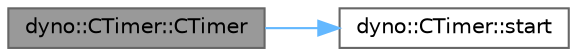 digraph "dyno::CTimer::CTimer"
{
 // LATEX_PDF_SIZE
  bgcolor="transparent";
  edge [fontname=Helvetica,fontsize=10,labelfontname=Helvetica,labelfontsize=10];
  node [fontname=Helvetica,fontsize=10,shape=box,height=0.2,width=0.4];
  rankdir="LR";
  Node1 [id="Node000001",label="dyno::CTimer::CTimer",height=0.2,width=0.4,color="gray40", fillcolor="grey60", style="filled", fontcolor="black",tooltip=" "];
  Node1 -> Node2 [id="edge1_Node000001_Node000002",color="steelblue1",style="solid",tooltip=" "];
  Node2 [id="Node000002",label="dyno::CTimer::start",height=0.2,width=0.4,color="grey40", fillcolor="white", style="filled",URL="$classdyno_1_1_c_timer.html#a1596c74f7329eca027d09ea10261f953",tooltip=" "];
}
